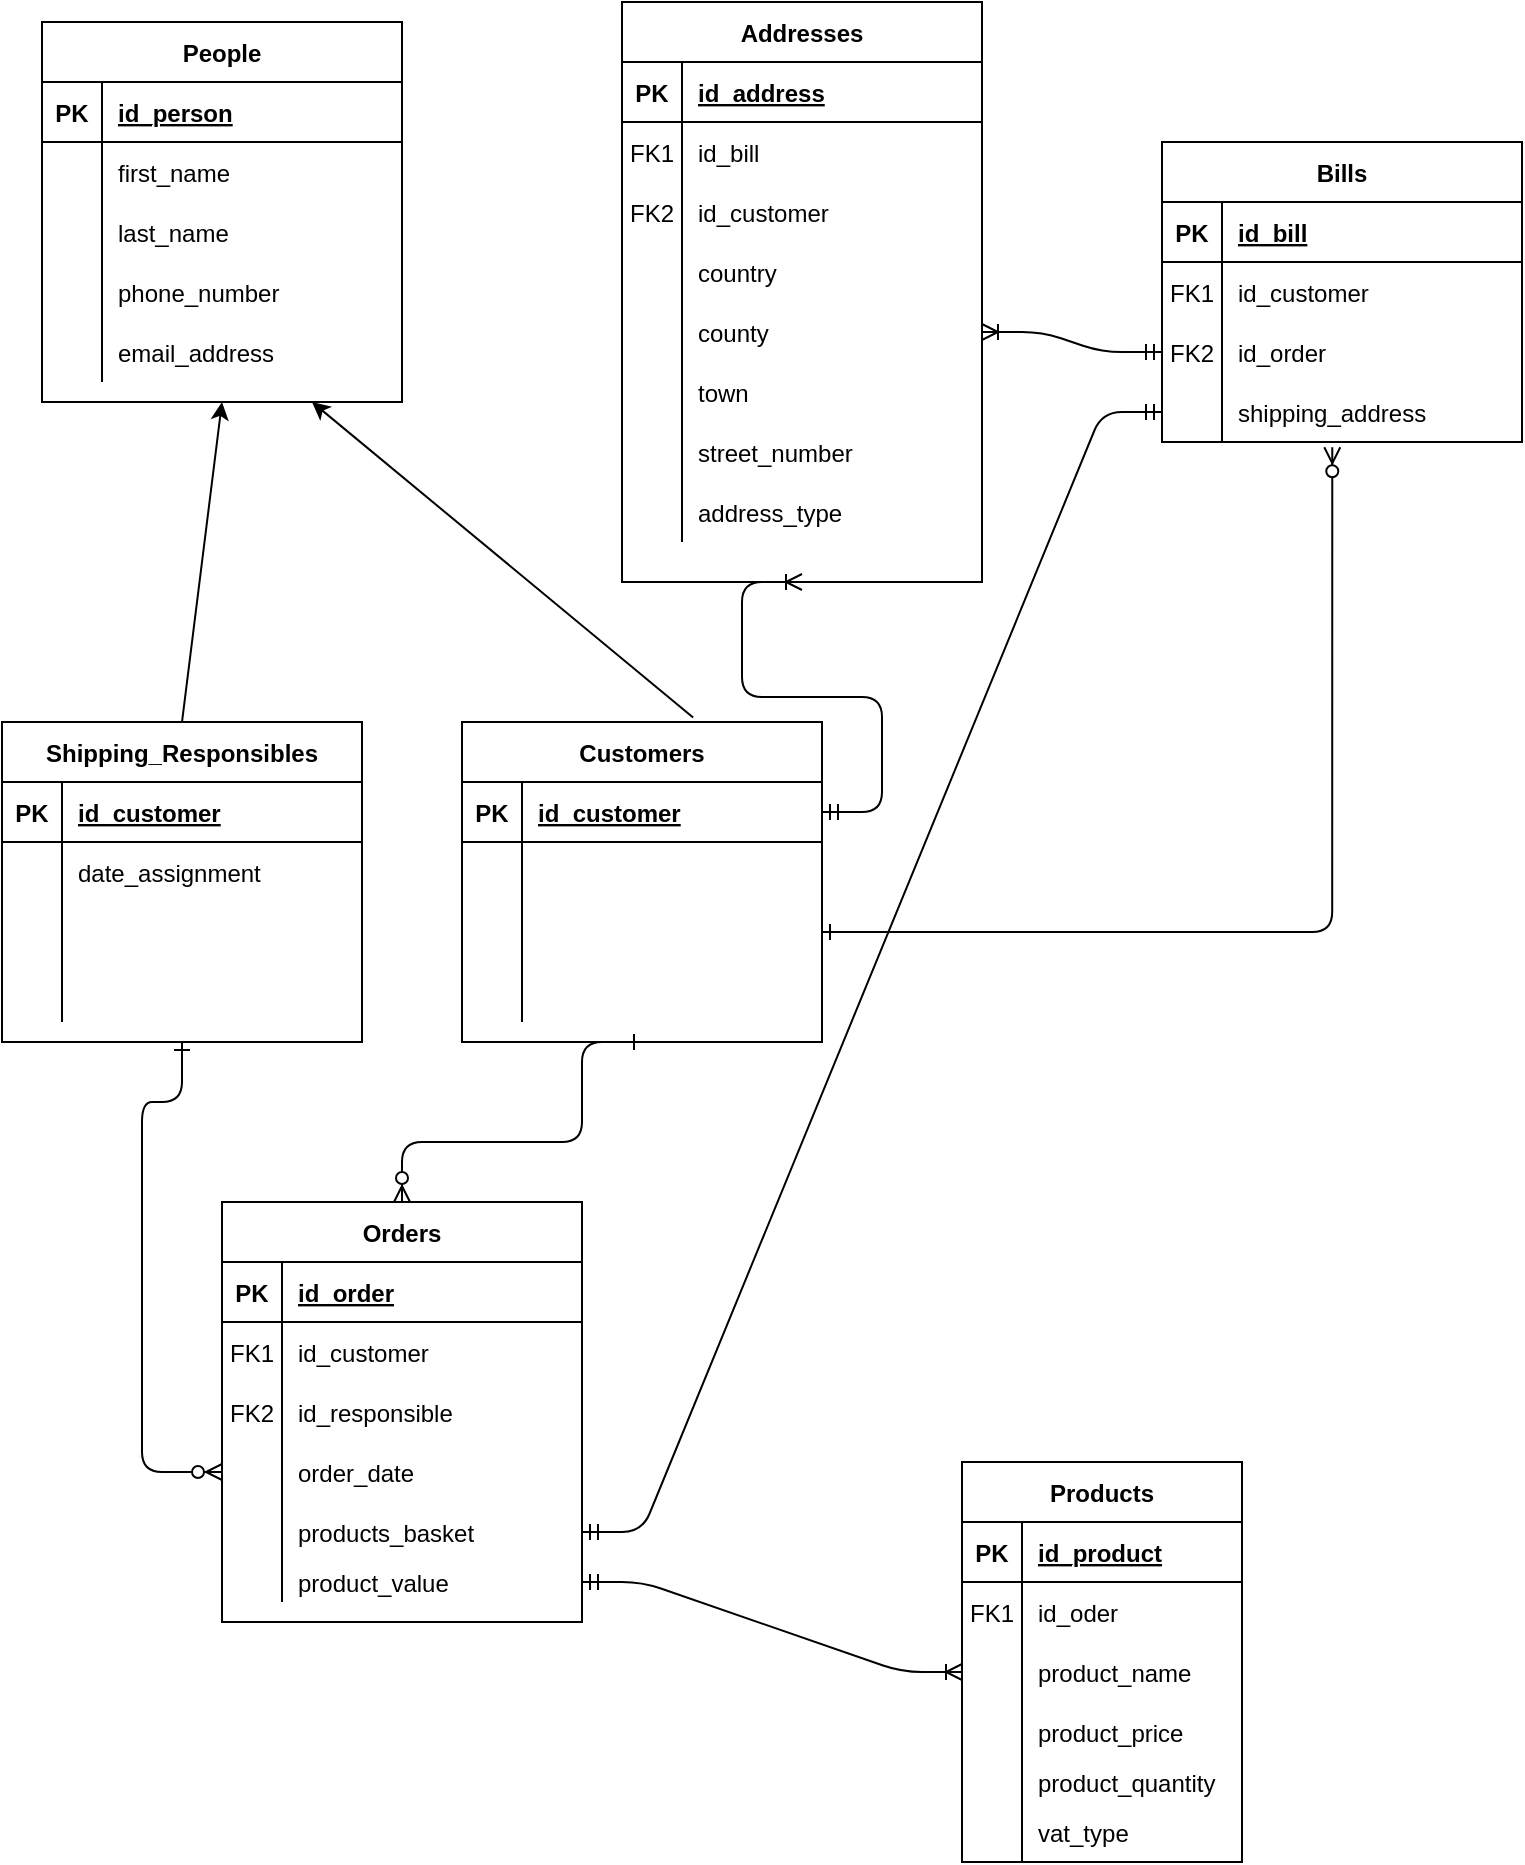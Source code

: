 <mxfile version="14.1.2" type="github">
  <diagram id="R2lEEEUBdFMjLlhIrx00" name="Page-1">
    <mxGraphModel dx="1038" dy="491" grid="1" gridSize="10" guides="1" tooltips="1" connect="1" arrows="1" fold="1" page="1" pageScale="1" pageWidth="850" pageHeight="1100" math="0" shadow="0" extFonts="Permanent Marker^https://fonts.googleapis.com/css?family=Permanent+Marker">
      <root>
        <mxCell id="0" />
        <mxCell id="1" parent="0" />
        <mxCell id="J-Ix9VPSojHu7yExUDnc-26" value="Bills" style="shape=table;startSize=30;container=1;collapsible=1;childLayout=tableLayout;fixedRows=1;rowLines=0;fontStyle=1;align=center;resizeLast=1;" parent="1" vertex="1">
          <mxGeometry x="660" y="80" width="180" height="150" as="geometry" />
        </mxCell>
        <mxCell id="J-Ix9VPSojHu7yExUDnc-27" value="" style="shape=partialRectangle;collapsible=0;dropTarget=0;pointerEvents=0;fillColor=none;top=0;left=0;bottom=1;right=0;points=[[0,0.5],[1,0.5]];portConstraint=eastwest;" parent="J-Ix9VPSojHu7yExUDnc-26" vertex="1">
          <mxGeometry y="30" width="180" height="30" as="geometry" />
        </mxCell>
        <mxCell id="J-Ix9VPSojHu7yExUDnc-28" value="PK" style="shape=partialRectangle;connectable=0;fillColor=none;top=0;left=0;bottom=0;right=0;fontStyle=1;overflow=hidden;" parent="J-Ix9VPSojHu7yExUDnc-27" vertex="1">
          <mxGeometry width="30" height="30" as="geometry" />
        </mxCell>
        <mxCell id="J-Ix9VPSojHu7yExUDnc-29" value="id_bill" style="shape=partialRectangle;connectable=0;fillColor=none;top=0;left=0;bottom=0;right=0;align=left;spacingLeft=6;fontStyle=5;overflow=hidden;" parent="J-Ix9VPSojHu7yExUDnc-27" vertex="1">
          <mxGeometry x="30" width="150" height="30" as="geometry" />
        </mxCell>
        <mxCell id="J-Ix9VPSojHu7yExUDnc-30" value="" style="shape=partialRectangle;collapsible=0;dropTarget=0;pointerEvents=0;fillColor=none;top=0;left=0;bottom=0;right=0;points=[[0,0.5],[1,0.5]];portConstraint=eastwest;" parent="J-Ix9VPSojHu7yExUDnc-26" vertex="1">
          <mxGeometry y="60" width="180" height="30" as="geometry" />
        </mxCell>
        <mxCell id="J-Ix9VPSojHu7yExUDnc-31" value="FK1" style="shape=partialRectangle;connectable=0;fillColor=none;top=0;left=0;bottom=0;right=0;editable=1;overflow=hidden;" parent="J-Ix9VPSojHu7yExUDnc-30" vertex="1">
          <mxGeometry width="30" height="30" as="geometry" />
        </mxCell>
        <mxCell id="J-Ix9VPSojHu7yExUDnc-32" value="id_customer" style="shape=partialRectangle;connectable=0;fillColor=none;top=0;left=0;bottom=0;right=0;align=left;spacingLeft=6;overflow=hidden;" parent="J-Ix9VPSojHu7yExUDnc-30" vertex="1">
          <mxGeometry x="30" width="150" height="30" as="geometry" />
        </mxCell>
        <mxCell id="J-Ix9VPSojHu7yExUDnc-184" value="" style="shape=partialRectangle;collapsible=0;dropTarget=0;pointerEvents=0;fillColor=none;top=0;left=0;bottom=0;right=0;points=[[0,0.5],[1,0.5]];portConstraint=eastwest;" parent="J-Ix9VPSojHu7yExUDnc-26" vertex="1">
          <mxGeometry y="90" width="180" height="30" as="geometry" />
        </mxCell>
        <mxCell id="J-Ix9VPSojHu7yExUDnc-185" value="FK2" style="shape=partialRectangle;connectable=0;fillColor=none;top=0;left=0;bottom=0;right=0;fontStyle=0;overflow=hidden;" parent="J-Ix9VPSojHu7yExUDnc-184" vertex="1">
          <mxGeometry width="30" height="30" as="geometry" />
        </mxCell>
        <mxCell id="J-Ix9VPSojHu7yExUDnc-186" value="id_order" style="shape=partialRectangle;connectable=0;fillColor=none;top=0;left=0;bottom=0;right=0;align=left;spacingLeft=6;fontStyle=0;overflow=hidden;" parent="J-Ix9VPSojHu7yExUDnc-184" vertex="1">
          <mxGeometry x="30" width="150" height="30" as="geometry" />
        </mxCell>
        <mxCell id="J-Ix9VPSojHu7yExUDnc-171" value="" style="shape=partialRectangle;collapsible=0;dropTarget=0;pointerEvents=0;fillColor=none;top=0;left=0;bottom=0;right=0;points=[[0,0.5],[1,0.5]];portConstraint=eastwest;" parent="J-Ix9VPSojHu7yExUDnc-26" vertex="1">
          <mxGeometry y="120" width="180" height="30" as="geometry" />
        </mxCell>
        <mxCell id="J-Ix9VPSojHu7yExUDnc-172" value="" style="shape=partialRectangle;connectable=0;fillColor=none;top=0;left=0;bottom=0;right=0;editable=1;overflow=hidden;" parent="J-Ix9VPSojHu7yExUDnc-171" vertex="1">
          <mxGeometry width="30" height="30" as="geometry" />
        </mxCell>
        <mxCell id="J-Ix9VPSojHu7yExUDnc-173" value="shipping_address" style="shape=partialRectangle;connectable=0;fillColor=none;top=0;left=0;bottom=0;right=0;align=left;spacingLeft=6;overflow=hidden;" parent="J-Ix9VPSojHu7yExUDnc-171" vertex="1">
          <mxGeometry x="30" width="150" height="30" as="geometry" />
        </mxCell>
        <mxCell id="J-Ix9VPSojHu7yExUDnc-59" value="Orders" style="shape=table;startSize=30;container=1;collapsible=1;childLayout=tableLayout;fixedRows=1;rowLines=0;fontStyle=1;align=center;resizeLast=1;" parent="1" vertex="1">
          <mxGeometry x="190" y="610" width="180" height="210" as="geometry" />
        </mxCell>
        <mxCell id="J-Ix9VPSojHu7yExUDnc-60" value="" style="shape=partialRectangle;collapsible=0;dropTarget=0;pointerEvents=0;fillColor=none;top=0;left=0;bottom=1;right=0;points=[[0,0.5],[1,0.5]];portConstraint=eastwest;" parent="J-Ix9VPSojHu7yExUDnc-59" vertex="1">
          <mxGeometry y="30" width="180" height="30" as="geometry" />
        </mxCell>
        <mxCell id="J-Ix9VPSojHu7yExUDnc-61" value="PK" style="shape=partialRectangle;connectable=0;fillColor=none;top=0;left=0;bottom=0;right=0;fontStyle=1;overflow=hidden;" parent="J-Ix9VPSojHu7yExUDnc-60" vertex="1">
          <mxGeometry width="30" height="30" as="geometry" />
        </mxCell>
        <mxCell id="J-Ix9VPSojHu7yExUDnc-62" value="id_order" style="shape=partialRectangle;connectable=0;fillColor=none;top=0;left=0;bottom=0;right=0;align=left;spacingLeft=6;fontStyle=5;overflow=hidden;" parent="J-Ix9VPSojHu7yExUDnc-60" vertex="1">
          <mxGeometry x="30" width="150" height="30" as="geometry" />
        </mxCell>
        <mxCell id="J-Ix9VPSojHu7yExUDnc-63" value="" style="shape=partialRectangle;collapsible=0;dropTarget=0;pointerEvents=0;fillColor=none;top=0;left=0;bottom=0;right=0;points=[[0,0.5],[1,0.5]];portConstraint=eastwest;" parent="J-Ix9VPSojHu7yExUDnc-59" vertex="1">
          <mxGeometry y="60" width="180" height="30" as="geometry" />
        </mxCell>
        <mxCell id="J-Ix9VPSojHu7yExUDnc-64" value="FK1" style="shape=partialRectangle;connectable=0;fillColor=none;top=0;left=0;bottom=0;right=0;editable=1;overflow=hidden;" parent="J-Ix9VPSojHu7yExUDnc-63" vertex="1">
          <mxGeometry width="30" height="30" as="geometry" />
        </mxCell>
        <mxCell id="J-Ix9VPSojHu7yExUDnc-65" value="id_customer" style="shape=partialRectangle;connectable=0;fillColor=none;top=0;left=0;bottom=0;right=0;align=left;spacingLeft=6;overflow=hidden;" parent="J-Ix9VPSojHu7yExUDnc-63" vertex="1">
          <mxGeometry x="30" width="150" height="30" as="geometry" />
        </mxCell>
        <mxCell id="UxxN1svYhhUNPUv_3QyZ-96" value="" style="shape=partialRectangle;collapsible=0;dropTarget=0;pointerEvents=0;fillColor=none;top=0;left=0;bottom=0;right=0;points=[[0,0.5],[1,0.5]];portConstraint=eastwest;" vertex="1" parent="J-Ix9VPSojHu7yExUDnc-59">
          <mxGeometry y="90" width="180" height="30" as="geometry" />
        </mxCell>
        <mxCell id="UxxN1svYhhUNPUv_3QyZ-97" value="FK2" style="shape=partialRectangle;connectable=0;fillColor=none;top=0;left=0;bottom=0;right=0;editable=1;overflow=hidden;" vertex="1" parent="UxxN1svYhhUNPUv_3QyZ-96">
          <mxGeometry width="30" height="30" as="geometry" />
        </mxCell>
        <mxCell id="UxxN1svYhhUNPUv_3QyZ-98" value="id_responsible" style="shape=partialRectangle;connectable=0;fillColor=none;top=0;left=0;bottom=0;right=0;align=left;spacingLeft=6;overflow=hidden;" vertex="1" parent="UxxN1svYhhUNPUv_3QyZ-96">
          <mxGeometry x="30" width="150" height="30" as="geometry" />
        </mxCell>
        <mxCell id="J-Ix9VPSojHu7yExUDnc-66" value="" style="shape=partialRectangle;collapsible=0;dropTarget=0;pointerEvents=0;fillColor=none;top=0;left=0;bottom=0;right=0;points=[[0,0.5],[1,0.5]];portConstraint=eastwest;" parent="J-Ix9VPSojHu7yExUDnc-59" vertex="1">
          <mxGeometry y="120" width="180" height="30" as="geometry" />
        </mxCell>
        <mxCell id="J-Ix9VPSojHu7yExUDnc-67" value="" style="shape=partialRectangle;connectable=0;fillColor=none;top=0;left=0;bottom=0;right=0;editable=1;overflow=hidden;" parent="J-Ix9VPSojHu7yExUDnc-66" vertex="1">
          <mxGeometry width="30" height="30" as="geometry" />
        </mxCell>
        <mxCell id="J-Ix9VPSojHu7yExUDnc-68" value="order_date" style="shape=partialRectangle;connectable=0;fillColor=none;top=0;left=0;bottom=0;right=0;align=left;spacingLeft=6;overflow=hidden;" parent="J-Ix9VPSojHu7yExUDnc-66" vertex="1">
          <mxGeometry x="30" width="150" height="30" as="geometry" />
        </mxCell>
        <mxCell id="J-Ix9VPSojHu7yExUDnc-69" value="" style="shape=partialRectangle;collapsible=0;dropTarget=0;pointerEvents=0;fillColor=none;top=0;left=0;bottom=0;right=0;points=[[0,0.5],[1,0.5]];portConstraint=eastwest;" parent="J-Ix9VPSojHu7yExUDnc-59" vertex="1">
          <mxGeometry y="150" width="180" height="30" as="geometry" />
        </mxCell>
        <mxCell id="J-Ix9VPSojHu7yExUDnc-70" value="" style="shape=partialRectangle;connectable=0;fillColor=none;top=0;left=0;bottom=0;right=0;editable=1;overflow=hidden;" parent="J-Ix9VPSojHu7yExUDnc-69" vertex="1">
          <mxGeometry width="30" height="30" as="geometry" />
        </mxCell>
        <mxCell id="J-Ix9VPSojHu7yExUDnc-71" value="products_basket" style="shape=partialRectangle;connectable=0;fillColor=none;top=0;left=0;bottom=0;right=0;align=left;spacingLeft=6;overflow=hidden;" parent="J-Ix9VPSojHu7yExUDnc-69" vertex="1">
          <mxGeometry x="30" width="150" height="30" as="geometry" />
        </mxCell>
        <mxCell id="J-Ix9VPSojHu7yExUDnc-142" value="" style="shape=partialRectangle;collapsible=0;dropTarget=0;pointerEvents=0;fillColor=none;top=0;left=0;bottom=0;right=0;points=[[0,0.5],[1,0.5]];portConstraint=eastwest;" parent="J-Ix9VPSojHu7yExUDnc-59" vertex="1">
          <mxGeometry y="180" width="180" height="20" as="geometry" />
        </mxCell>
        <mxCell id="J-Ix9VPSojHu7yExUDnc-143" value="" style="shape=partialRectangle;connectable=0;fillColor=none;top=0;left=0;bottom=0;right=0;editable=1;overflow=hidden;" parent="J-Ix9VPSojHu7yExUDnc-142" vertex="1">
          <mxGeometry width="30" height="20" as="geometry" />
        </mxCell>
        <mxCell id="J-Ix9VPSojHu7yExUDnc-144" value="product_value" style="shape=partialRectangle;connectable=0;fillColor=none;top=0;left=0;bottom=0;right=0;align=left;spacingLeft=6;overflow=hidden;" parent="J-Ix9VPSojHu7yExUDnc-142" vertex="1">
          <mxGeometry x="30" width="150" height="20" as="geometry" />
        </mxCell>
        <mxCell id="J-Ix9VPSojHu7yExUDnc-92" value="" style="edgeStyle=orthogonalEdgeStyle;endArrow=ERzeroToMany;startArrow=ERone;endFill=1;startFill=0;exitX=0.5;exitY=1;exitDx=0;exitDy=0;entryX=0.5;entryY=0;entryDx=0;entryDy=0;" parent="1" source="J-Ix9VPSojHu7yExUDnc-232" target="J-Ix9VPSojHu7yExUDnc-59" edge="1">
          <mxGeometry width="100" height="100" relative="1" as="geometry">
            <mxPoint x="340" y="410" as="sourcePoint" />
            <mxPoint x="510" y="580" as="targetPoint" />
            <Array as="points">
              <mxPoint x="370" y="580" />
              <mxPoint x="280" y="580" />
            </Array>
          </mxGeometry>
        </mxCell>
        <mxCell id="J-Ix9VPSojHu7yExUDnc-125" value="Products" style="shape=table;startSize=30;container=1;collapsible=1;childLayout=tableLayout;fixedRows=1;rowLines=0;fontStyle=1;align=center;resizeLast=1;" parent="1" vertex="1">
          <mxGeometry x="560" y="740" width="140" height="200" as="geometry" />
        </mxCell>
        <mxCell id="J-Ix9VPSojHu7yExUDnc-126" value="" style="shape=partialRectangle;collapsible=0;dropTarget=0;pointerEvents=0;fillColor=none;top=0;left=0;bottom=1;right=0;points=[[0,0.5],[1,0.5]];portConstraint=eastwest;" parent="J-Ix9VPSojHu7yExUDnc-125" vertex="1">
          <mxGeometry y="30" width="140" height="30" as="geometry" />
        </mxCell>
        <mxCell id="J-Ix9VPSojHu7yExUDnc-127" value="PK" style="shape=partialRectangle;connectable=0;fillColor=none;top=0;left=0;bottom=0;right=0;fontStyle=1;overflow=hidden;" parent="J-Ix9VPSojHu7yExUDnc-126" vertex="1">
          <mxGeometry width="30" height="30" as="geometry" />
        </mxCell>
        <mxCell id="J-Ix9VPSojHu7yExUDnc-128" value="id_product" style="shape=partialRectangle;connectable=0;fillColor=none;top=0;left=0;bottom=0;right=0;align=left;spacingLeft=6;fontStyle=5;overflow=hidden;" parent="J-Ix9VPSojHu7yExUDnc-126" vertex="1">
          <mxGeometry x="30" width="110" height="30" as="geometry" />
        </mxCell>
        <mxCell id="J-Ix9VPSojHu7yExUDnc-129" value="" style="shape=partialRectangle;collapsible=0;dropTarget=0;pointerEvents=0;fillColor=none;top=0;left=0;bottom=0;right=0;points=[[0,0.5],[1,0.5]];portConstraint=eastwest;" parent="J-Ix9VPSojHu7yExUDnc-125" vertex="1">
          <mxGeometry y="60" width="140" height="30" as="geometry" />
        </mxCell>
        <mxCell id="J-Ix9VPSojHu7yExUDnc-130" value="FK1" style="shape=partialRectangle;connectable=0;fillColor=none;top=0;left=0;bottom=0;right=0;editable=1;overflow=hidden;" parent="J-Ix9VPSojHu7yExUDnc-129" vertex="1">
          <mxGeometry width="30" height="30" as="geometry" />
        </mxCell>
        <mxCell id="J-Ix9VPSojHu7yExUDnc-131" value="id_oder" style="shape=partialRectangle;connectable=0;fillColor=none;top=0;left=0;bottom=0;right=0;align=left;spacingLeft=6;overflow=hidden;" parent="J-Ix9VPSojHu7yExUDnc-129" vertex="1">
          <mxGeometry x="30" width="110" height="30" as="geometry" />
        </mxCell>
        <mxCell id="J-Ix9VPSojHu7yExUDnc-132" value="" style="shape=partialRectangle;collapsible=0;dropTarget=0;pointerEvents=0;fillColor=none;top=0;left=0;bottom=0;right=0;points=[[0,0.5],[1,0.5]];portConstraint=eastwest;" parent="J-Ix9VPSojHu7yExUDnc-125" vertex="1">
          <mxGeometry y="90" width="140" height="30" as="geometry" />
        </mxCell>
        <mxCell id="J-Ix9VPSojHu7yExUDnc-133" value="" style="shape=partialRectangle;connectable=0;fillColor=none;top=0;left=0;bottom=0;right=0;editable=1;overflow=hidden;" parent="J-Ix9VPSojHu7yExUDnc-132" vertex="1">
          <mxGeometry width="30" height="30" as="geometry" />
        </mxCell>
        <mxCell id="J-Ix9VPSojHu7yExUDnc-134" value="product_name" style="shape=partialRectangle;connectable=0;fillColor=none;top=0;left=0;bottom=0;right=0;align=left;spacingLeft=6;overflow=hidden;" parent="J-Ix9VPSojHu7yExUDnc-132" vertex="1">
          <mxGeometry x="30" width="110" height="30" as="geometry" />
        </mxCell>
        <mxCell id="J-Ix9VPSojHu7yExUDnc-135" value="" style="shape=partialRectangle;collapsible=0;dropTarget=0;pointerEvents=0;fillColor=none;top=0;left=0;bottom=0;right=0;points=[[0,0.5],[1,0.5]];portConstraint=eastwest;" parent="J-Ix9VPSojHu7yExUDnc-125" vertex="1">
          <mxGeometry y="120" width="140" height="30" as="geometry" />
        </mxCell>
        <mxCell id="J-Ix9VPSojHu7yExUDnc-136" value="" style="shape=partialRectangle;connectable=0;fillColor=none;top=0;left=0;bottom=0;right=0;editable=1;overflow=hidden;" parent="J-Ix9VPSojHu7yExUDnc-135" vertex="1">
          <mxGeometry width="30" height="30" as="geometry" />
        </mxCell>
        <mxCell id="J-Ix9VPSojHu7yExUDnc-137" value="product_price" style="shape=partialRectangle;connectable=0;fillColor=none;top=0;left=0;bottom=0;right=0;align=left;spacingLeft=6;overflow=hidden;" parent="J-Ix9VPSojHu7yExUDnc-135" vertex="1">
          <mxGeometry x="30" width="110" height="30" as="geometry" />
        </mxCell>
        <mxCell id="J-Ix9VPSojHu7yExUDnc-139" value="" style="shape=partialRectangle;collapsible=0;dropTarget=0;pointerEvents=0;fillColor=none;top=0;left=0;bottom=0;right=0;points=[[0,0.5],[1,0.5]];portConstraint=eastwest;" parent="J-Ix9VPSojHu7yExUDnc-125" vertex="1">
          <mxGeometry y="150" width="140" height="20" as="geometry" />
        </mxCell>
        <mxCell id="J-Ix9VPSojHu7yExUDnc-140" value="" style="shape=partialRectangle;connectable=0;fillColor=none;top=0;left=0;bottom=0;right=0;editable=1;overflow=hidden;" parent="J-Ix9VPSojHu7yExUDnc-139" vertex="1">
          <mxGeometry width="30" height="20" as="geometry" />
        </mxCell>
        <mxCell id="J-Ix9VPSojHu7yExUDnc-141" value="product_quantity" style="shape=partialRectangle;connectable=0;fillColor=none;top=0;left=0;bottom=0;right=0;align=left;spacingLeft=6;overflow=hidden;" parent="J-Ix9VPSojHu7yExUDnc-139" vertex="1">
          <mxGeometry x="30" width="110" height="20" as="geometry" />
        </mxCell>
        <mxCell id="J-Ix9VPSojHu7yExUDnc-145" value="" style="shape=partialRectangle;collapsible=0;dropTarget=0;pointerEvents=0;fillColor=none;top=0;left=0;bottom=0;right=0;points=[[0,0.5],[1,0.5]];portConstraint=eastwest;" parent="J-Ix9VPSojHu7yExUDnc-125" vertex="1">
          <mxGeometry y="170" width="140" height="30" as="geometry" />
        </mxCell>
        <mxCell id="J-Ix9VPSojHu7yExUDnc-146" value="" style="shape=partialRectangle;connectable=0;fillColor=none;top=0;left=0;bottom=0;right=0;editable=1;overflow=hidden;" parent="J-Ix9VPSojHu7yExUDnc-145" vertex="1">
          <mxGeometry width="30" height="30" as="geometry" />
        </mxCell>
        <mxCell id="J-Ix9VPSojHu7yExUDnc-147" value="vat_type" style="shape=partialRectangle;connectable=0;fillColor=none;top=0;left=0;bottom=0;right=0;align=left;spacingLeft=6;overflow=hidden;" parent="J-Ix9VPSojHu7yExUDnc-145" vertex="1">
          <mxGeometry x="30" width="110" height="30" as="geometry" />
        </mxCell>
        <mxCell id="J-Ix9VPSojHu7yExUDnc-210" value="" style="edgeStyle=entityRelationEdgeStyle;fontSize=12;html=1;endArrow=ERmandOne;startArrow=ERmandOne;entryX=0;entryY=0.5;entryDx=0;entryDy=0;exitX=1;exitY=0.5;exitDx=0;exitDy=0;" parent="1" source="J-Ix9VPSojHu7yExUDnc-69" target="J-Ix9VPSojHu7yExUDnc-171" edge="1">
          <mxGeometry width="100" height="100" relative="1" as="geometry">
            <mxPoint x="560" y="490" as="sourcePoint" />
            <mxPoint x="917.92" y="270.21" as="targetPoint" />
          </mxGeometry>
        </mxCell>
        <mxCell id="J-Ix9VPSojHu7yExUDnc-212" value="People" style="shape=table;startSize=30;container=1;collapsible=1;childLayout=tableLayout;fixedRows=1;rowLines=0;fontStyle=1;align=center;resizeLast=1;" parent="1" vertex="1">
          <mxGeometry x="100" y="20" width="180" height="190" as="geometry" />
        </mxCell>
        <mxCell id="J-Ix9VPSojHu7yExUDnc-213" value="" style="shape=partialRectangle;collapsible=0;dropTarget=0;pointerEvents=0;fillColor=none;top=0;left=0;bottom=1;right=0;points=[[0,0.5],[1,0.5]];portConstraint=eastwest;" parent="J-Ix9VPSojHu7yExUDnc-212" vertex="1">
          <mxGeometry y="30" width="180" height="30" as="geometry" />
        </mxCell>
        <mxCell id="J-Ix9VPSojHu7yExUDnc-214" value="PK" style="shape=partialRectangle;connectable=0;fillColor=none;top=0;left=0;bottom=0;right=0;fontStyle=1;overflow=hidden;" parent="J-Ix9VPSojHu7yExUDnc-213" vertex="1">
          <mxGeometry width="30" height="30" as="geometry" />
        </mxCell>
        <mxCell id="J-Ix9VPSojHu7yExUDnc-215" value="id_person" style="shape=partialRectangle;connectable=0;fillColor=none;top=0;left=0;bottom=0;right=0;align=left;spacingLeft=6;fontStyle=5;overflow=hidden;" parent="J-Ix9VPSojHu7yExUDnc-213" vertex="1">
          <mxGeometry x="30" width="150" height="30" as="geometry" />
        </mxCell>
        <mxCell id="J-Ix9VPSojHu7yExUDnc-216" value="" style="shape=partialRectangle;collapsible=0;dropTarget=0;pointerEvents=0;fillColor=none;top=0;left=0;bottom=0;right=0;points=[[0,0.5],[1,0.5]];portConstraint=eastwest;" parent="J-Ix9VPSojHu7yExUDnc-212" vertex="1">
          <mxGeometry y="60" width="180" height="30" as="geometry" />
        </mxCell>
        <mxCell id="J-Ix9VPSojHu7yExUDnc-217" value="" style="shape=partialRectangle;connectable=0;fillColor=none;top=0;left=0;bottom=0;right=0;editable=1;overflow=hidden;" parent="J-Ix9VPSojHu7yExUDnc-216" vertex="1">
          <mxGeometry width="30" height="30" as="geometry" />
        </mxCell>
        <mxCell id="J-Ix9VPSojHu7yExUDnc-218" value="first_name" style="shape=partialRectangle;connectable=0;fillColor=none;top=0;left=0;bottom=0;right=0;align=left;spacingLeft=6;overflow=hidden;" parent="J-Ix9VPSojHu7yExUDnc-216" vertex="1">
          <mxGeometry x="30" width="150" height="30" as="geometry" />
        </mxCell>
        <mxCell id="J-Ix9VPSojHu7yExUDnc-219" value="" style="shape=partialRectangle;collapsible=0;dropTarget=0;pointerEvents=0;fillColor=none;top=0;left=0;bottom=0;right=0;points=[[0,0.5],[1,0.5]];portConstraint=eastwest;" parent="J-Ix9VPSojHu7yExUDnc-212" vertex="1">
          <mxGeometry y="90" width="180" height="30" as="geometry" />
        </mxCell>
        <mxCell id="J-Ix9VPSojHu7yExUDnc-220" value="" style="shape=partialRectangle;connectable=0;fillColor=none;top=0;left=0;bottom=0;right=0;editable=1;overflow=hidden;" parent="J-Ix9VPSojHu7yExUDnc-219" vertex="1">
          <mxGeometry width="30" height="30" as="geometry" />
        </mxCell>
        <mxCell id="J-Ix9VPSojHu7yExUDnc-221" value="last_name" style="shape=partialRectangle;connectable=0;fillColor=none;top=0;left=0;bottom=0;right=0;align=left;spacingLeft=6;overflow=hidden;" parent="J-Ix9VPSojHu7yExUDnc-219" vertex="1">
          <mxGeometry x="30" width="150" height="30" as="geometry" />
        </mxCell>
        <mxCell id="J-Ix9VPSojHu7yExUDnc-228" value="" style="shape=partialRectangle;collapsible=0;dropTarget=0;pointerEvents=0;fillColor=none;top=0;left=0;bottom=0;right=0;points=[[0,0.5],[1,0.5]];portConstraint=eastwest;" parent="J-Ix9VPSojHu7yExUDnc-212" vertex="1">
          <mxGeometry y="120" width="180" height="30" as="geometry" />
        </mxCell>
        <mxCell id="J-Ix9VPSojHu7yExUDnc-229" value="" style="shape=partialRectangle;connectable=0;fillColor=none;top=0;left=0;bottom=0;right=0;editable=1;overflow=hidden;" parent="J-Ix9VPSojHu7yExUDnc-228" vertex="1">
          <mxGeometry width="30" height="30" as="geometry" />
        </mxCell>
        <mxCell id="J-Ix9VPSojHu7yExUDnc-230" value="phone_number" style="shape=partialRectangle;connectable=0;fillColor=none;top=0;left=0;bottom=0;right=0;align=left;spacingLeft=6;overflow=hidden;" parent="J-Ix9VPSojHu7yExUDnc-228" vertex="1">
          <mxGeometry x="30" width="150" height="30" as="geometry" />
        </mxCell>
        <mxCell id="J-Ix9VPSojHu7yExUDnc-258" value="" style="shape=partialRectangle;collapsible=0;dropTarget=0;pointerEvents=0;fillColor=none;top=0;left=0;bottom=0;right=0;points=[[0,0.5],[1,0.5]];portConstraint=eastwest;" parent="J-Ix9VPSojHu7yExUDnc-212" vertex="1">
          <mxGeometry y="150" width="180" height="30" as="geometry" />
        </mxCell>
        <mxCell id="J-Ix9VPSojHu7yExUDnc-259" value="" style="shape=partialRectangle;connectable=0;fillColor=none;top=0;left=0;bottom=0;right=0;editable=1;overflow=hidden;" parent="J-Ix9VPSojHu7yExUDnc-258" vertex="1">
          <mxGeometry width="30" height="30" as="geometry" />
        </mxCell>
        <mxCell id="J-Ix9VPSojHu7yExUDnc-260" value="email_address" style="shape=partialRectangle;connectable=0;fillColor=none;top=0;left=0;bottom=0;right=0;align=left;spacingLeft=6;overflow=hidden;" parent="J-Ix9VPSojHu7yExUDnc-258" vertex="1">
          <mxGeometry x="30" width="150" height="30" as="geometry" />
        </mxCell>
        <mxCell id="J-Ix9VPSojHu7yExUDnc-231" value="" style="endArrow=classic;html=1;exitX=0.642;exitY=-0.014;exitDx=0;exitDy=0;entryX=0.75;entryY=1;entryDx=0;entryDy=0;exitPerimeter=0;" parent="1" source="J-Ix9VPSojHu7yExUDnc-232" target="J-Ix9VPSojHu7yExUDnc-212" edge="1">
          <mxGeometry width="50" height="50" relative="1" as="geometry">
            <mxPoint x="370" y="220" as="sourcePoint" />
            <mxPoint x="450" y="260" as="targetPoint" />
          </mxGeometry>
        </mxCell>
        <mxCell id="J-Ix9VPSojHu7yExUDnc-232" value="Customers" style="shape=table;startSize=30;container=1;collapsible=1;childLayout=tableLayout;fixedRows=1;rowLines=0;fontStyle=1;align=center;resizeLast=1;" parent="1" vertex="1">
          <mxGeometry x="310" y="370" width="180" height="160" as="geometry" />
        </mxCell>
        <mxCell id="J-Ix9VPSojHu7yExUDnc-233" value="" style="shape=partialRectangle;collapsible=0;dropTarget=0;pointerEvents=0;fillColor=none;top=0;left=0;bottom=1;right=0;points=[[0,0.5],[1,0.5]];portConstraint=eastwest;" parent="J-Ix9VPSojHu7yExUDnc-232" vertex="1">
          <mxGeometry y="30" width="180" height="30" as="geometry" />
        </mxCell>
        <mxCell id="J-Ix9VPSojHu7yExUDnc-234" value="PK" style="shape=partialRectangle;connectable=0;fillColor=none;top=0;left=0;bottom=0;right=0;fontStyle=1;overflow=hidden;" parent="J-Ix9VPSojHu7yExUDnc-233" vertex="1">
          <mxGeometry width="30" height="30" as="geometry" />
        </mxCell>
        <mxCell id="J-Ix9VPSojHu7yExUDnc-235" value="id_customer" style="shape=partialRectangle;connectable=0;fillColor=none;top=0;left=0;bottom=0;right=0;align=left;spacingLeft=6;fontStyle=5;overflow=hidden;" parent="J-Ix9VPSojHu7yExUDnc-233" vertex="1">
          <mxGeometry x="30" width="150" height="30" as="geometry" />
        </mxCell>
        <mxCell id="J-Ix9VPSojHu7yExUDnc-236" value="" style="shape=partialRectangle;collapsible=0;dropTarget=0;pointerEvents=0;fillColor=none;top=0;left=0;bottom=0;right=0;points=[[0,0.5],[1,0.5]];portConstraint=eastwest;" parent="J-Ix9VPSojHu7yExUDnc-232" vertex="1">
          <mxGeometry y="60" width="180" height="30" as="geometry" />
        </mxCell>
        <mxCell id="J-Ix9VPSojHu7yExUDnc-237" value="" style="shape=partialRectangle;connectable=0;fillColor=none;top=0;left=0;bottom=0;right=0;editable=1;overflow=hidden;" parent="J-Ix9VPSojHu7yExUDnc-236" vertex="1">
          <mxGeometry width="30" height="30" as="geometry" />
        </mxCell>
        <mxCell id="J-Ix9VPSojHu7yExUDnc-238" value="" style="shape=partialRectangle;connectable=0;fillColor=none;top=0;left=0;bottom=0;right=0;align=left;spacingLeft=6;overflow=hidden;" parent="J-Ix9VPSojHu7yExUDnc-236" vertex="1">
          <mxGeometry x="30" width="150" height="30" as="geometry" />
        </mxCell>
        <mxCell id="J-Ix9VPSojHu7yExUDnc-239" value="" style="shape=partialRectangle;collapsible=0;dropTarget=0;pointerEvents=0;fillColor=none;top=0;left=0;bottom=0;right=0;points=[[0,0.5],[1,0.5]];portConstraint=eastwest;" parent="J-Ix9VPSojHu7yExUDnc-232" vertex="1">
          <mxGeometry y="90" width="180" height="30" as="geometry" />
        </mxCell>
        <mxCell id="J-Ix9VPSojHu7yExUDnc-240" value="" style="shape=partialRectangle;connectable=0;fillColor=none;top=0;left=0;bottom=0;right=0;editable=1;overflow=hidden;" parent="J-Ix9VPSojHu7yExUDnc-239" vertex="1">
          <mxGeometry width="30" height="30" as="geometry" />
        </mxCell>
        <mxCell id="J-Ix9VPSojHu7yExUDnc-241" value="" style="shape=partialRectangle;connectable=0;fillColor=none;top=0;left=0;bottom=0;right=0;align=left;spacingLeft=6;overflow=hidden;" parent="J-Ix9VPSojHu7yExUDnc-239" vertex="1">
          <mxGeometry x="30" width="150" height="30" as="geometry" />
        </mxCell>
        <mxCell id="J-Ix9VPSojHu7yExUDnc-242" value="" style="shape=partialRectangle;collapsible=0;dropTarget=0;pointerEvents=0;fillColor=none;top=0;left=0;bottom=0;right=0;points=[[0,0.5],[1,0.5]];portConstraint=eastwest;" parent="J-Ix9VPSojHu7yExUDnc-232" vertex="1">
          <mxGeometry y="120" width="180" height="30" as="geometry" />
        </mxCell>
        <mxCell id="J-Ix9VPSojHu7yExUDnc-243" value="" style="shape=partialRectangle;connectable=0;fillColor=none;top=0;left=0;bottom=0;right=0;editable=1;overflow=hidden;" parent="J-Ix9VPSojHu7yExUDnc-242" vertex="1">
          <mxGeometry width="30" height="30" as="geometry" />
        </mxCell>
        <mxCell id="J-Ix9VPSojHu7yExUDnc-244" value="" style="shape=partialRectangle;connectable=0;fillColor=none;top=0;left=0;bottom=0;right=0;align=left;spacingLeft=6;overflow=hidden;" parent="J-Ix9VPSojHu7yExUDnc-242" vertex="1">
          <mxGeometry x="30" width="150" height="30" as="geometry" />
        </mxCell>
        <mxCell id="J-Ix9VPSojHu7yExUDnc-245" value="Shipping_Responsibles" style="shape=table;startSize=30;container=1;collapsible=1;childLayout=tableLayout;fixedRows=1;rowLines=0;fontStyle=1;align=center;resizeLast=1;" parent="1" vertex="1">
          <mxGeometry x="80" y="370" width="180" height="160" as="geometry" />
        </mxCell>
        <mxCell id="J-Ix9VPSojHu7yExUDnc-246" value="" style="shape=partialRectangle;collapsible=0;dropTarget=0;pointerEvents=0;fillColor=none;top=0;left=0;bottom=1;right=0;points=[[0,0.5],[1,0.5]];portConstraint=eastwest;" parent="J-Ix9VPSojHu7yExUDnc-245" vertex="1">
          <mxGeometry y="30" width="180" height="30" as="geometry" />
        </mxCell>
        <mxCell id="J-Ix9VPSojHu7yExUDnc-247" value="PK" style="shape=partialRectangle;connectable=0;fillColor=none;top=0;left=0;bottom=0;right=0;fontStyle=1;overflow=hidden;" parent="J-Ix9VPSojHu7yExUDnc-246" vertex="1">
          <mxGeometry width="30" height="30" as="geometry" />
        </mxCell>
        <mxCell id="J-Ix9VPSojHu7yExUDnc-248" value="id_customer" style="shape=partialRectangle;connectable=0;fillColor=none;top=0;left=0;bottom=0;right=0;align=left;spacingLeft=6;fontStyle=5;overflow=hidden;" parent="J-Ix9VPSojHu7yExUDnc-246" vertex="1">
          <mxGeometry x="30" width="150" height="30" as="geometry" />
        </mxCell>
        <mxCell id="J-Ix9VPSojHu7yExUDnc-249" value="" style="shape=partialRectangle;collapsible=0;dropTarget=0;pointerEvents=0;fillColor=none;top=0;left=0;bottom=0;right=0;points=[[0,0.5],[1,0.5]];portConstraint=eastwest;" parent="J-Ix9VPSojHu7yExUDnc-245" vertex="1">
          <mxGeometry y="60" width="180" height="30" as="geometry" />
        </mxCell>
        <mxCell id="J-Ix9VPSojHu7yExUDnc-250" value="" style="shape=partialRectangle;connectable=0;fillColor=none;top=0;left=0;bottom=0;right=0;editable=1;overflow=hidden;" parent="J-Ix9VPSojHu7yExUDnc-249" vertex="1">
          <mxGeometry width="30" height="30" as="geometry" />
        </mxCell>
        <mxCell id="J-Ix9VPSojHu7yExUDnc-251" value="date_assignment" style="shape=partialRectangle;connectable=0;fillColor=none;top=0;left=0;bottom=0;right=0;align=left;spacingLeft=6;overflow=hidden;" parent="J-Ix9VPSojHu7yExUDnc-249" vertex="1">
          <mxGeometry x="30" width="150" height="30" as="geometry" />
        </mxCell>
        <mxCell id="J-Ix9VPSojHu7yExUDnc-252" value="" style="shape=partialRectangle;collapsible=0;dropTarget=0;pointerEvents=0;fillColor=none;top=0;left=0;bottom=0;right=0;points=[[0,0.5],[1,0.5]];portConstraint=eastwest;" parent="J-Ix9VPSojHu7yExUDnc-245" vertex="1">
          <mxGeometry y="90" width="180" height="30" as="geometry" />
        </mxCell>
        <mxCell id="J-Ix9VPSojHu7yExUDnc-253" value="" style="shape=partialRectangle;connectable=0;fillColor=none;top=0;left=0;bottom=0;right=0;editable=1;overflow=hidden;" parent="J-Ix9VPSojHu7yExUDnc-252" vertex="1">
          <mxGeometry width="30" height="30" as="geometry" />
        </mxCell>
        <mxCell id="J-Ix9VPSojHu7yExUDnc-254" value="" style="shape=partialRectangle;connectable=0;fillColor=none;top=0;left=0;bottom=0;right=0;align=left;spacingLeft=6;overflow=hidden;" parent="J-Ix9VPSojHu7yExUDnc-252" vertex="1">
          <mxGeometry x="30" width="150" height="30" as="geometry" />
        </mxCell>
        <mxCell id="J-Ix9VPSojHu7yExUDnc-255" value="" style="shape=partialRectangle;collapsible=0;dropTarget=0;pointerEvents=0;fillColor=none;top=0;left=0;bottom=0;right=0;points=[[0,0.5],[1,0.5]];portConstraint=eastwest;" parent="J-Ix9VPSojHu7yExUDnc-245" vertex="1">
          <mxGeometry y="120" width="180" height="30" as="geometry" />
        </mxCell>
        <mxCell id="J-Ix9VPSojHu7yExUDnc-256" value="" style="shape=partialRectangle;connectable=0;fillColor=none;top=0;left=0;bottom=0;right=0;editable=1;overflow=hidden;" parent="J-Ix9VPSojHu7yExUDnc-255" vertex="1">
          <mxGeometry width="30" height="30" as="geometry" />
        </mxCell>
        <mxCell id="J-Ix9VPSojHu7yExUDnc-257" value="" style="shape=partialRectangle;connectable=0;fillColor=none;top=0;left=0;bottom=0;right=0;align=left;spacingLeft=6;overflow=hidden;" parent="J-Ix9VPSojHu7yExUDnc-255" vertex="1">
          <mxGeometry x="30" width="150" height="30" as="geometry" />
        </mxCell>
        <mxCell id="J-Ix9VPSojHu7yExUDnc-261" value="" style="endArrow=classic;html=1;exitX=0.5;exitY=0;exitDx=0;exitDy=0;entryX=0.5;entryY=1;entryDx=0;entryDy=0;" parent="1" source="J-Ix9VPSojHu7yExUDnc-245" target="J-Ix9VPSojHu7yExUDnc-212" edge="1">
          <mxGeometry width="50" height="50" relative="1" as="geometry">
            <mxPoint x="385.56" y="432.76" as="sourcePoint" />
            <mxPoint x="180" y="290" as="targetPoint" />
          </mxGeometry>
        </mxCell>
        <mxCell id="fDPDI6mMwivAEBeSlsPg-1" value="" style="edgeStyle=orthogonalEdgeStyle;endArrow=ERzeroToMany;startArrow=ERone;endFill=1;startFill=0;entryX=0;entryY=0.5;entryDx=0;entryDy=0;exitX=0.5;exitY=1;exitDx=0;exitDy=0;" parent="1" source="J-Ix9VPSojHu7yExUDnc-245" target="J-Ix9VPSojHu7yExUDnc-66" edge="1">
          <mxGeometry width="100" height="100" relative="1" as="geometry">
            <mxPoint x="240" y="600" as="sourcePoint" />
            <mxPoint x="540.0" y="770.14" as="targetPoint" />
            <Array as="points">
              <mxPoint x="170" y="560" />
              <mxPoint x="150" y="560" />
              <mxPoint x="150" y="745" />
            </Array>
          </mxGeometry>
        </mxCell>
        <mxCell id="UxxN1svYhhUNPUv_3QyZ-1" value="Addresses" style="shape=table;startSize=30;container=1;collapsible=1;childLayout=tableLayout;fixedRows=1;rowLines=0;fontStyle=1;align=center;resizeLast=1;" vertex="1" parent="1">
          <mxGeometry x="390" y="10" width="180" height="290" as="geometry" />
        </mxCell>
        <mxCell id="UxxN1svYhhUNPUv_3QyZ-2" value="" style="shape=partialRectangle;collapsible=0;dropTarget=0;pointerEvents=0;fillColor=none;top=0;left=0;bottom=1;right=0;points=[[0,0.5],[1,0.5]];portConstraint=eastwest;" vertex="1" parent="UxxN1svYhhUNPUv_3QyZ-1">
          <mxGeometry y="30" width="180" height="30" as="geometry" />
        </mxCell>
        <mxCell id="UxxN1svYhhUNPUv_3QyZ-3" value="PK" style="shape=partialRectangle;connectable=0;fillColor=none;top=0;left=0;bottom=0;right=0;fontStyle=1;overflow=hidden;" vertex="1" parent="UxxN1svYhhUNPUv_3QyZ-2">
          <mxGeometry width="30" height="30" as="geometry" />
        </mxCell>
        <mxCell id="UxxN1svYhhUNPUv_3QyZ-4" value="id_address" style="shape=partialRectangle;connectable=0;fillColor=none;top=0;left=0;bottom=0;right=0;align=left;spacingLeft=6;fontStyle=5;overflow=hidden;" vertex="1" parent="UxxN1svYhhUNPUv_3QyZ-2">
          <mxGeometry x="30" width="150" height="30" as="geometry" />
        </mxCell>
        <mxCell id="UxxN1svYhhUNPUv_3QyZ-5" value="" style="shape=partialRectangle;collapsible=0;dropTarget=0;pointerEvents=0;fillColor=none;top=0;left=0;bottom=0;right=0;points=[[0,0.5],[1,0.5]];portConstraint=eastwest;" vertex="1" parent="UxxN1svYhhUNPUv_3QyZ-1">
          <mxGeometry y="60" width="180" height="30" as="geometry" />
        </mxCell>
        <mxCell id="UxxN1svYhhUNPUv_3QyZ-6" value="FK1" style="shape=partialRectangle;connectable=0;fillColor=none;top=0;left=0;bottom=0;right=0;editable=1;overflow=hidden;" vertex="1" parent="UxxN1svYhhUNPUv_3QyZ-5">
          <mxGeometry width="30" height="30" as="geometry" />
        </mxCell>
        <mxCell id="UxxN1svYhhUNPUv_3QyZ-7" value="id_bill" style="shape=partialRectangle;connectable=0;fillColor=none;top=0;left=0;bottom=0;right=0;align=left;spacingLeft=6;overflow=hidden;" vertex="1" parent="UxxN1svYhhUNPUv_3QyZ-5">
          <mxGeometry x="30" width="150" height="30" as="geometry" />
        </mxCell>
        <mxCell id="UxxN1svYhhUNPUv_3QyZ-90" value="" style="shape=partialRectangle;collapsible=0;dropTarget=0;pointerEvents=0;fillColor=none;top=0;left=0;bottom=0;right=0;points=[[0,0.5],[1,0.5]];portConstraint=eastwest;" vertex="1" parent="UxxN1svYhhUNPUv_3QyZ-1">
          <mxGeometry y="90" width="180" height="30" as="geometry" />
        </mxCell>
        <mxCell id="UxxN1svYhhUNPUv_3QyZ-91" value="FK2" style="shape=partialRectangle;connectable=0;fillColor=none;top=0;left=0;bottom=0;right=0;editable=1;overflow=hidden;" vertex="1" parent="UxxN1svYhhUNPUv_3QyZ-90">
          <mxGeometry width="30" height="30" as="geometry" />
        </mxCell>
        <mxCell id="UxxN1svYhhUNPUv_3QyZ-92" value="id_customer" style="shape=partialRectangle;connectable=0;fillColor=none;top=0;left=0;bottom=0;right=0;align=left;spacingLeft=6;overflow=hidden;" vertex="1" parent="UxxN1svYhhUNPUv_3QyZ-90">
          <mxGeometry x="30" width="150" height="30" as="geometry" />
        </mxCell>
        <mxCell id="UxxN1svYhhUNPUv_3QyZ-11" value="" style="shape=partialRectangle;collapsible=0;dropTarget=0;pointerEvents=0;fillColor=none;top=0;left=0;bottom=0;right=0;points=[[0,0.5],[1,0.5]];portConstraint=eastwest;" vertex="1" parent="UxxN1svYhhUNPUv_3QyZ-1">
          <mxGeometry y="120" width="180" height="30" as="geometry" />
        </mxCell>
        <mxCell id="UxxN1svYhhUNPUv_3QyZ-12" value="" style="shape=partialRectangle;connectable=0;fillColor=none;top=0;left=0;bottom=0;right=0;editable=1;overflow=hidden;" vertex="1" parent="UxxN1svYhhUNPUv_3QyZ-11">
          <mxGeometry width="30" height="30" as="geometry" />
        </mxCell>
        <mxCell id="UxxN1svYhhUNPUv_3QyZ-13" value="country" style="shape=partialRectangle;connectable=0;fillColor=none;top=0;left=0;bottom=0;right=0;align=left;spacingLeft=6;overflow=hidden;" vertex="1" parent="UxxN1svYhhUNPUv_3QyZ-11">
          <mxGeometry x="30" width="150" height="30" as="geometry" />
        </mxCell>
        <mxCell id="UxxN1svYhhUNPUv_3QyZ-19" value="" style="shape=partialRectangle;collapsible=0;dropTarget=0;pointerEvents=0;fillColor=none;top=0;left=0;bottom=0;right=0;points=[[0,0.5],[1,0.5]];portConstraint=eastwest;" vertex="1" parent="UxxN1svYhhUNPUv_3QyZ-1">
          <mxGeometry y="150" width="180" height="30" as="geometry" />
        </mxCell>
        <mxCell id="UxxN1svYhhUNPUv_3QyZ-20" value="" style="shape=partialRectangle;connectable=0;fillColor=none;top=0;left=0;bottom=0;right=0;editable=1;overflow=hidden;" vertex="1" parent="UxxN1svYhhUNPUv_3QyZ-19">
          <mxGeometry width="30" height="30" as="geometry" />
        </mxCell>
        <mxCell id="UxxN1svYhhUNPUv_3QyZ-21" value="county" style="shape=partialRectangle;connectable=0;fillColor=none;top=0;left=0;bottom=0;right=0;align=left;spacingLeft=6;overflow=hidden;" vertex="1" parent="UxxN1svYhhUNPUv_3QyZ-19">
          <mxGeometry x="30" width="150" height="30" as="geometry" />
        </mxCell>
        <mxCell id="UxxN1svYhhUNPUv_3QyZ-35" value="" style="shape=partialRectangle;collapsible=0;dropTarget=0;pointerEvents=0;fillColor=none;top=0;left=0;bottom=0;right=0;points=[[0,0.5],[1,0.5]];portConstraint=eastwest;" vertex="1" parent="UxxN1svYhhUNPUv_3QyZ-1">
          <mxGeometry y="180" width="180" height="30" as="geometry" />
        </mxCell>
        <mxCell id="UxxN1svYhhUNPUv_3QyZ-36" value="" style="shape=partialRectangle;connectable=0;fillColor=none;top=0;left=0;bottom=0;right=0;editable=1;overflow=hidden;" vertex="1" parent="UxxN1svYhhUNPUv_3QyZ-35">
          <mxGeometry width="30" height="30" as="geometry" />
        </mxCell>
        <mxCell id="UxxN1svYhhUNPUv_3QyZ-37" value="town" style="shape=partialRectangle;connectable=0;fillColor=none;top=0;left=0;bottom=0;right=0;align=left;spacingLeft=6;overflow=hidden;" vertex="1" parent="UxxN1svYhhUNPUv_3QyZ-35">
          <mxGeometry x="30" width="150" height="30" as="geometry" />
        </mxCell>
        <mxCell id="UxxN1svYhhUNPUv_3QyZ-8" value="" style="shape=partialRectangle;collapsible=0;dropTarget=0;pointerEvents=0;fillColor=none;top=0;left=0;bottom=0;right=0;points=[[0,0.5],[1,0.5]];portConstraint=eastwest;" vertex="1" parent="UxxN1svYhhUNPUv_3QyZ-1">
          <mxGeometry y="210" width="180" height="30" as="geometry" />
        </mxCell>
        <mxCell id="UxxN1svYhhUNPUv_3QyZ-9" value="" style="shape=partialRectangle;connectable=0;fillColor=none;top=0;left=0;bottom=0;right=0;editable=1;overflow=hidden;" vertex="1" parent="UxxN1svYhhUNPUv_3QyZ-8">
          <mxGeometry width="30" height="30" as="geometry" />
        </mxCell>
        <mxCell id="UxxN1svYhhUNPUv_3QyZ-10" value="street_number" style="shape=partialRectangle;connectable=0;fillColor=none;top=0;left=0;bottom=0;right=0;align=left;spacingLeft=6;overflow=hidden;" vertex="1" parent="UxxN1svYhhUNPUv_3QyZ-8">
          <mxGeometry x="30" width="150" height="30" as="geometry" />
        </mxCell>
        <mxCell id="UxxN1svYhhUNPUv_3QyZ-39" value="" style="shape=partialRectangle;collapsible=0;dropTarget=0;pointerEvents=0;fillColor=none;top=0;left=0;bottom=0;right=0;points=[[0,0.5],[1,0.5]];portConstraint=eastwest;" vertex="1" parent="UxxN1svYhhUNPUv_3QyZ-1">
          <mxGeometry y="240" width="180" height="30" as="geometry" />
        </mxCell>
        <mxCell id="UxxN1svYhhUNPUv_3QyZ-40" value="" style="shape=partialRectangle;connectable=0;fillColor=none;top=0;left=0;bottom=0;right=0;editable=1;overflow=hidden;" vertex="1" parent="UxxN1svYhhUNPUv_3QyZ-39">
          <mxGeometry width="30" height="30" as="geometry" />
        </mxCell>
        <mxCell id="UxxN1svYhhUNPUv_3QyZ-41" value="address_type" style="shape=partialRectangle;connectable=0;fillColor=none;top=0;left=0;bottom=0;right=0;align=left;spacingLeft=6;overflow=hidden;" vertex="1" parent="UxxN1svYhhUNPUv_3QyZ-39">
          <mxGeometry x="30" width="150" height="30" as="geometry" />
        </mxCell>
        <mxCell id="UxxN1svYhhUNPUv_3QyZ-16" value="" style="edgeStyle=entityRelationEdgeStyle;fontSize=12;html=1;endArrow=ERoneToMany;startArrow=ERmandOne;exitX=1;exitY=0.5;exitDx=0;exitDy=0;" edge="1" parent="1" source="J-Ix9VPSojHu7yExUDnc-233">
          <mxGeometry width="100" height="100" relative="1" as="geometry">
            <mxPoint x="490" y="390" as="sourcePoint" />
            <mxPoint x="480" y="300" as="targetPoint" />
          </mxGeometry>
        </mxCell>
        <mxCell id="UxxN1svYhhUNPUv_3QyZ-29" value="" style="edgeStyle=entityRelationEdgeStyle;fontSize=12;html=1;endArrow=ERoneToMany;startArrow=ERmandOne;exitX=0;exitY=0.5;exitDx=0;exitDy=0;entryX=1;entryY=0.5;entryDx=0;entryDy=0;" edge="1" parent="1" source="J-Ix9VPSojHu7yExUDnc-184" target="UxxN1svYhhUNPUv_3QyZ-19">
          <mxGeometry width="100" height="100" relative="1" as="geometry">
            <mxPoint x="700" y="185" as="sourcePoint" />
            <mxPoint x="800" y="210" as="targetPoint" />
          </mxGeometry>
        </mxCell>
        <mxCell id="UxxN1svYhhUNPUv_3QyZ-93" value="" style="edgeStyle=entityRelationEdgeStyle;fontSize=12;html=1;endArrow=ERoneToMany;startArrow=ERmandOne;exitX=1;exitY=0.5;exitDx=0;exitDy=0;entryX=0;entryY=0.5;entryDx=0;entryDy=0;" edge="1" parent="1" source="J-Ix9VPSojHu7yExUDnc-142" target="J-Ix9VPSojHu7yExUDnc-132">
          <mxGeometry width="100" height="100" relative="1" as="geometry">
            <mxPoint x="780" y="810" as="sourcePoint" />
            <mxPoint x="880" y="710" as="targetPoint" />
          </mxGeometry>
        </mxCell>
        <mxCell id="UxxN1svYhhUNPUv_3QyZ-99" value="" style="edgeStyle=orthogonalEdgeStyle;endArrow=ERzeroToMany;startArrow=ERone;endFill=1;startFill=0;exitX=1;exitY=0.5;exitDx=0;exitDy=0;entryX=0.473;entryY=1.087;entryDx=0;entryDy=0;entryPerimeter=0;" edge="1" parent="1" source="J-Ix9VPSojHu7yExUDnc-239" target="J-Ix9VPSojHu7yExUDnc-171">
          <mxGeometry width="100" height="100" relative="1" as="geometry">
            <mxPoint x="740" y="420" as="sourcePoint" />
            <mxPoint x="720" y="260" as="targetPoint" />
            <Array as="points">
              <mxPoint x="745" y="475" />
            </Array>
          </mxGeometry>
        </mxCell>
      </root>
    </mxGraphModel>
  </diagram>
</mxfile>
